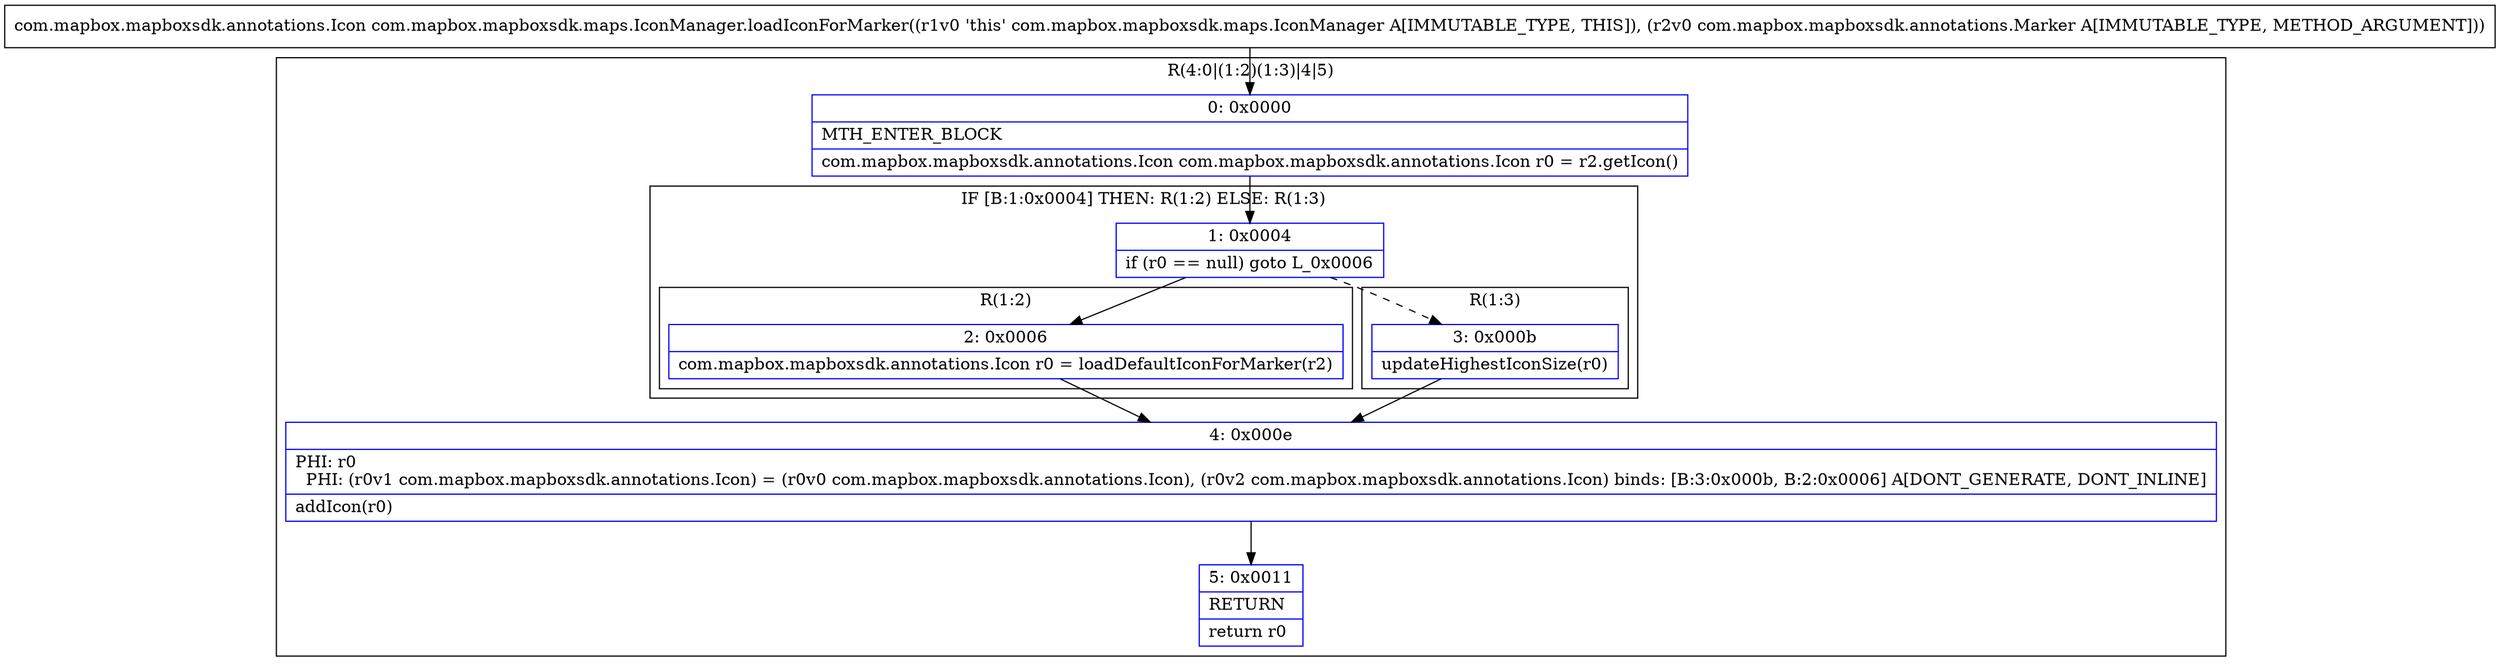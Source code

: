 digraph "CFG forcom.mapbox.mapboxsdk.maps.IconManager.loadIconForMarker(Lcom\/mapbox\/mapboxsdk\/annotations\/Marker;)Lcom\/mapbox\/mapboxsdk\/annotations\/Icon;" {
subgraph cluster_Region_1734366048 {
label = "R(4:0|(1:2)(1:3)|4|5)";
node [shape=record,color=blue];
Node_0 [shape=record,label="{0\:\ 0x0000|MTH_ENTER_BLOCK\l|com.mapbox.mapboxsdk.annotations.Icon com.mapbox.mapboxsdk.annotations.Icon r0 = r2.getIcon()\l}"];
subgraph cluster_IfRegion_14281856 {
label = "IF [B:1:0x0004] THEN: R(1:2) ELSE: R(1:3)";
node [shape=record,color=blue];
Node_1 [shape=record,label="{1\:\ 0x0004|if (r0 == null) goto L_0x0006\l}"];
subgraph cluster_Region_205084319 {
label = "R(1:2)";
node [shape=record,color=blue];
Node_2 [shape=record,label="{2\:\ 0x0006|com.mapbox.mapboxsdk.annotations.Icon r0 = loadDefaultIconForMarker(r2)\l}"];
}
subgraph cluster_Region_949544377 {
label = "R(1:3)";
node [shape=record,color=blue];
Node_3 [shape=record,label="{3\:\ 0x000b|updateHighestIconSize(r0)\l}"];
}
}
Node_4 [shape=record,label="{4\:\ 0x000e|PHI: r0 \l  PHI: (r0v1 com.mapbox.mapboxsdk.annotations.Icon) = (r0v0 com.mapbox.mapboxsdk.annotations.Icon), (r0v2 com.mapbox.mapboxsdk.annotations.Icon) binds: [B:3:0x000b, B:2:0x0006] A[DONT_GENERATE, DONT_INLINE]\l|addIcon(r0)\l}"];
Node_5 [shape=record,label="{5\:\ 0x0011|RETURN\l|return r0\l}"];
}
MethodNode[shape=record,label="{com.mapbox.mapboxsdk.annotations.Icon com.mapbox.mapboxsdk.maps.IconManager.loadIconForMarker((r1v0 'this' com.mapbox.mapboxsdk.maps.IconManager A[IMMUTABLE_TYPE, THIS]), (r2v0 com.mapbox.mapboxsdk.annotations.Marker A[IMMUTABLE_TYPE, METHOD_ARGUMENT])) }"];
MethodNode -> Node_0;
Node_0 -> Node_1;
Node_1 -> Node_2;
Node_1 -> Node_3[style=dashed];
Node_2 -> Node_4;
Node_3 -> Node_4;
Node_4 -> Node_5;
}

